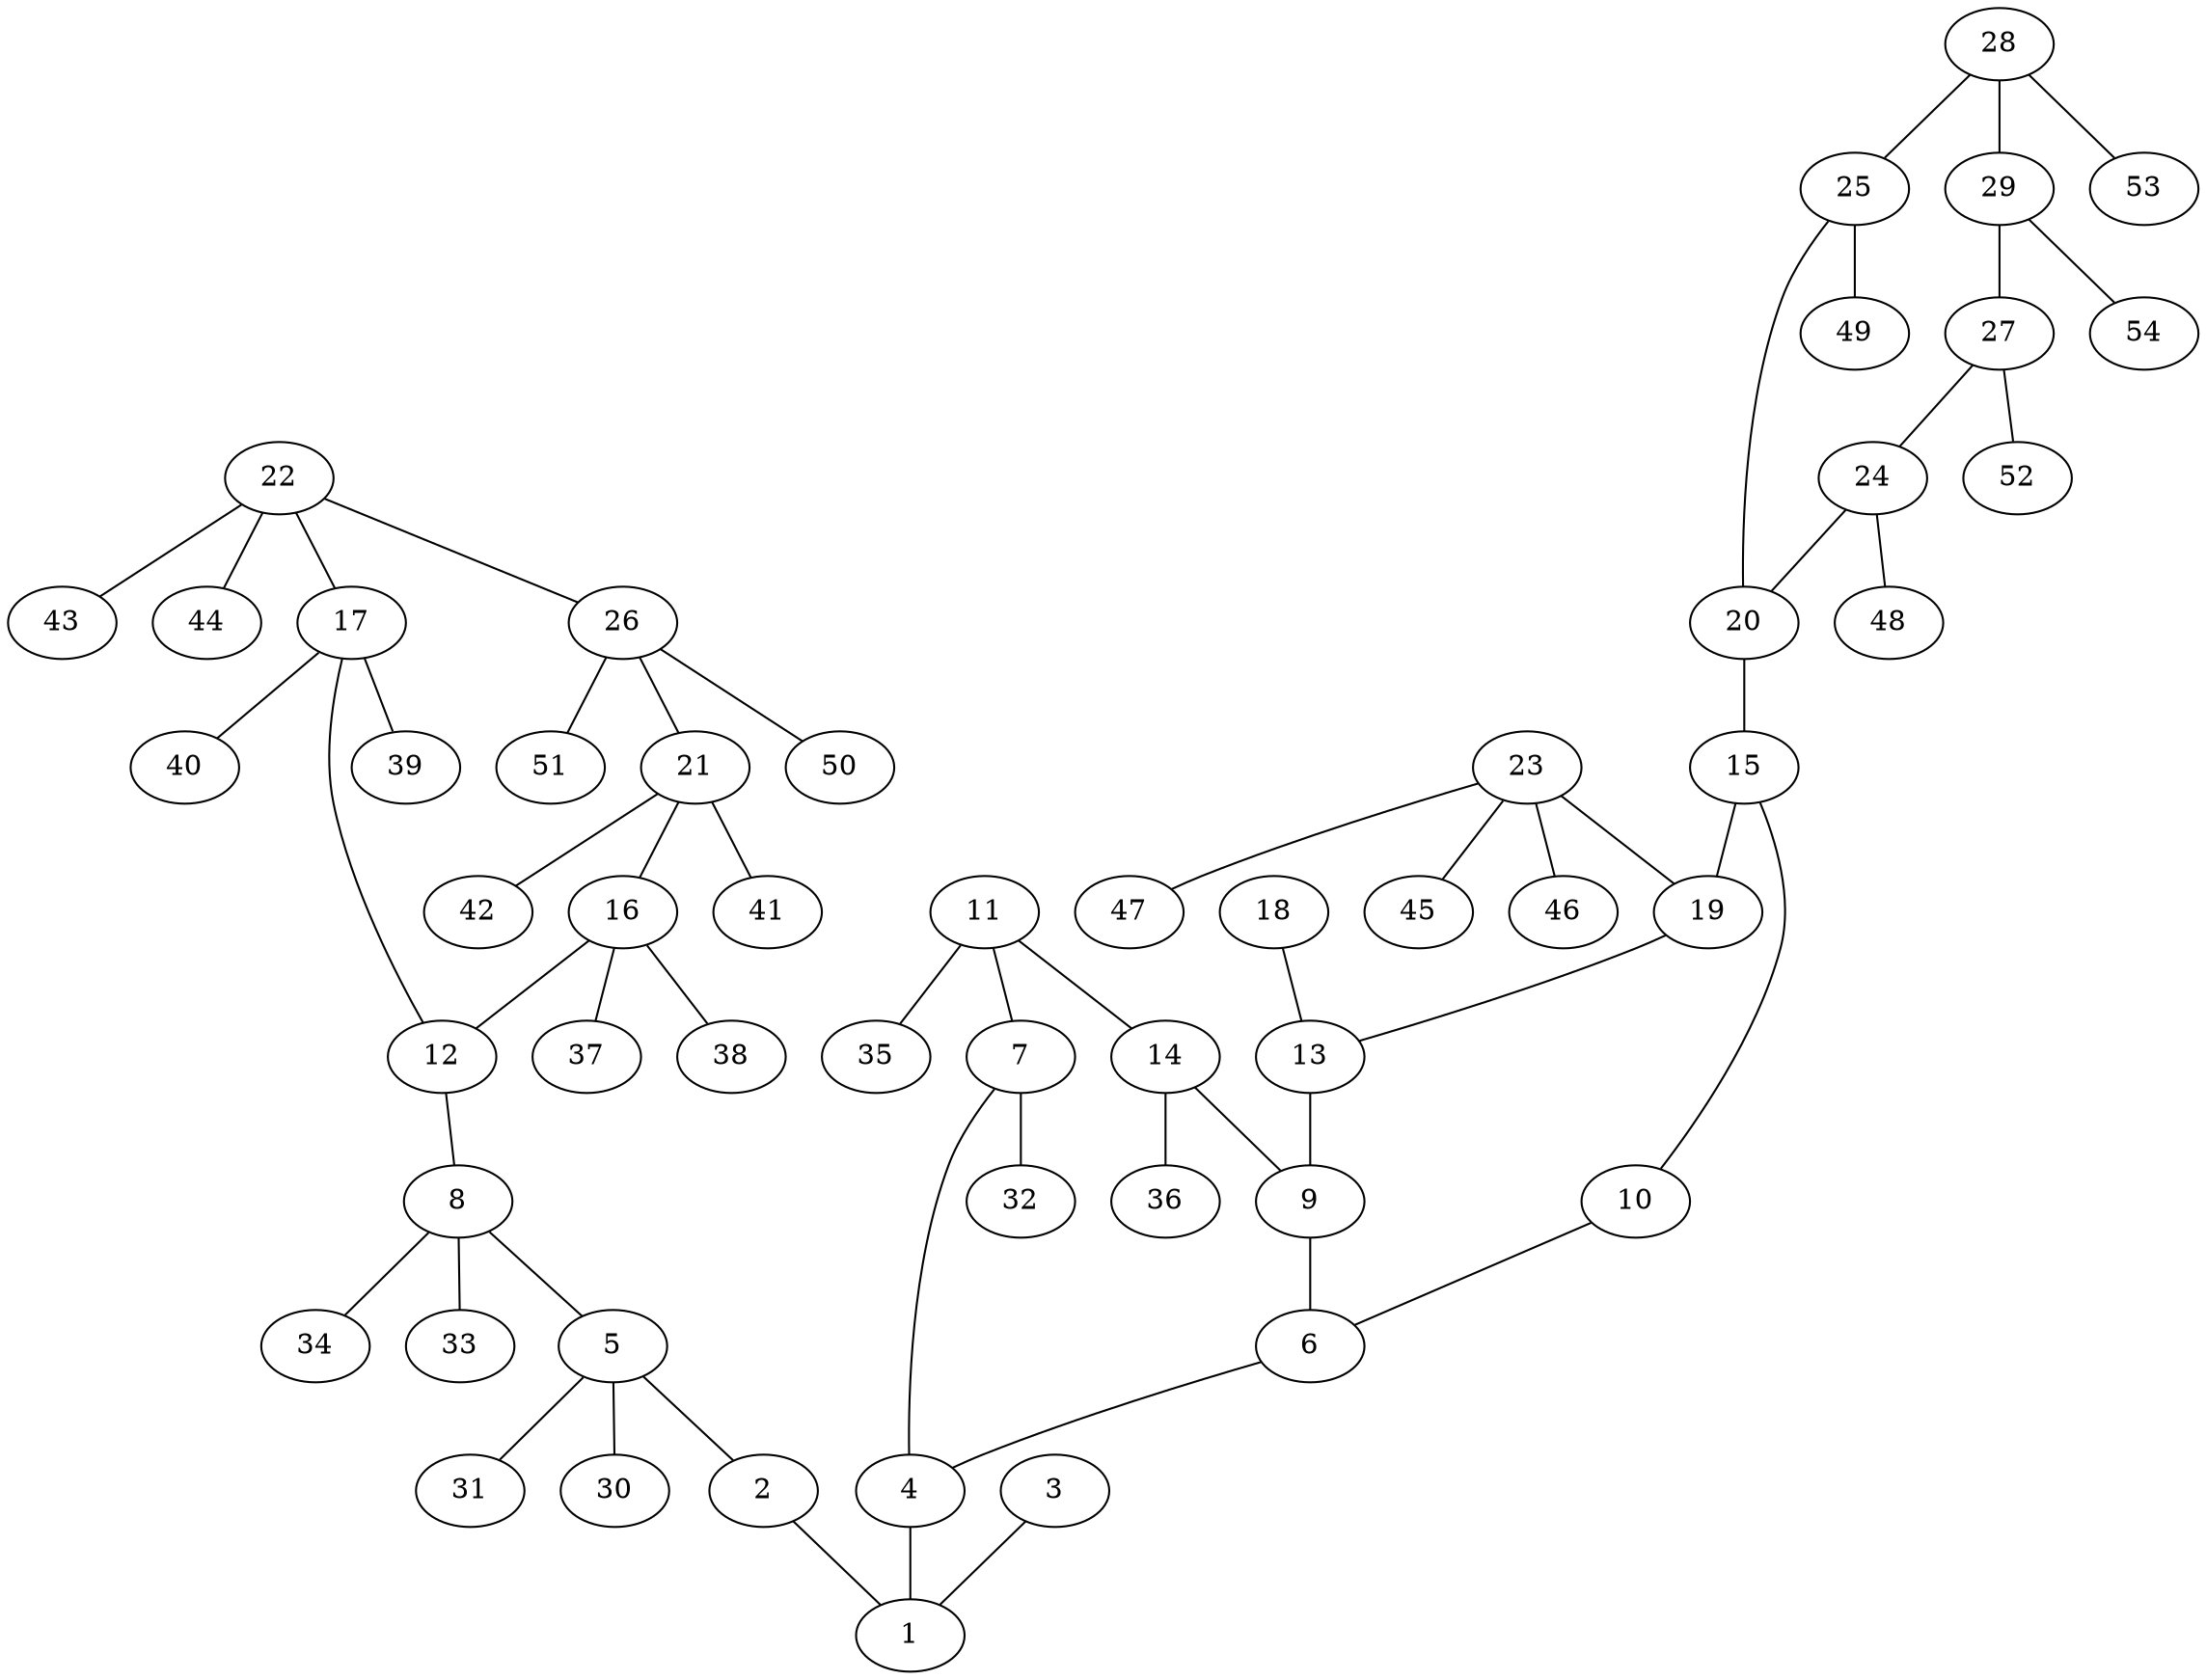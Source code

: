 graph molecule_4010 {
	1	 [chem=C];
	2	 [chem=O];
	2 -- 1	 [valence=1];
	3	 [chem=O];
	3 -- 1	 [valence=2];
	4	 [chem=C];
	4 -- 1	 [valence=1];
	5	 [chem=C];
	5 -- 2	 [valence=1];
	30	 [chem=H];
	5 -- 30	 [valence=1];
	31	 [chem=H];
	5 -- 31	 [valence=1];
	6	 [chem=C];
	6 -- 4	 [valence=2];
	7	 [chem=C];
	7 -- 4	 [valence=1];
	32	 [chem=H];
	7 -- 32	 [valence=1];
	8	 [chem=C];
	8 -- 5	 [valence=1];
	33	 [chem=H];
	8 -- 33	 [valence=1];
	34	 [chem=H];
	8 -- 34	 [valence=1];
	9	 [chem=C];
	9 -- 6	 [valence=1];
	10	 [chem=O];
	10 -- 6	 [valence=1];
	11	 [chem=C];
	11 -- 7	 [valence=2];
	14	 [chem=C];
	11 -- 14	 [valence=1];
	35	 [chem=H];
	11 -- 35	 [valence=1];
	12	 [chem=N];
	12 -- 8	 [valence=1];
	13	 [chem=C];
	13 -- 9	 [valence=1];
	14 -- 9	 [valence=2];
	36	 [chem=H];
	14 -- 36	 [valence=1];
	15	 [chem=C];
	15 -- 10	 [valence=1];
	19	 [chem=C];
	15 -- 19	 [valence=2];
	16	 [chem=C];
	16 -- 12	 [valence=1];
	37	 [chem=H];
	16 -- 37	 [valence=1];
	38	 [chem=H];
	16 -- 38	 [valence=1];
	17	 [chem=C];
	17 -- 12	 [valence=1];
	39	 [chem=H];
	17 -- 39	 [valence=1];
	40	 [chem=H];
	17 -- 40	 [valence=1];
	18	 [chem=O];
	18 -- 13	 [valence=2];
	19 -- 13	 [valence=1];
	20	 [chem=C];
	20 -- 15	 [valence=1];
	21	 [chem=C];
	21 -- 16	 [valence=1];
	41	 [chem=H];
	21 -- 41	 [valence=1];
	42	 [chem=H];
	21 -- 42	 [valence=1];
	22	 [chem=C];
	22 -- 17	 [valence=1];
	26	 [chem=C];
	22 -- 26	 [valence=1];
	43	 [chem=H];
	22 -- 43	 [valence=1];
	44	 [chem=H];
	22 -- 44	 [valence=1];
	23	 [chem=C];
	23 -- 19	 [valence=1];
	45	 [chem=H];
	23 -- 45	 [valence=1];
	46	 [chem=H];
	23 -- 46	 [valence=1];
	47	 [chem=H];
	23 -- 47	 [valence=1];
	24	 [chem=C];
	24 -- 20	 [valence=2];
	48	 [chem=H];
	24 -- 48	 [valence=1];
	25	 [chem=C];
	25 -- 20	 [valence=1];
	49	 [chem=H];
	25 -- 49	 [valence=1];
	26 -- 21	 [valence=1];
	50	 [chem=H];
	26 -- 50	 [valence=1];
	51	 [chem=H];
	26 -- 51	 [valence=1];
	27	 [chem=C];
	27 -- 24	 [valence=1];
	52	 [chem=H];
	27 -- 52	 [valence=1];
	28	 [chem=C];
	28 -- 25	 [valence=2];
	29	 [chem=C];
	28 -- 29	 [valence=1];
	53	 [chem=H];
	28 -- 53	 [valence=1];
	29 -- 27	 [valence=2];
	54	 [chem=H];
	29 -- 54	 [valence=1];
}
